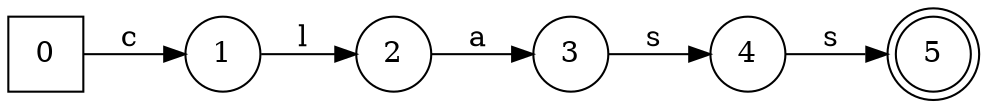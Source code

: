 digraph Generadoclass {
rankdir=LR;
0 [ shape=square]
1 [ shape=circle]
2 [ shape=circle]
3 [ shape=circle]
4 [ shape=circle]
5 [ shape=doublecircle]
0->1[label="c "]
1->2[label="l "]
2->3[label="a "]
3->4[label="s "]
4->5[label="s "]
}
